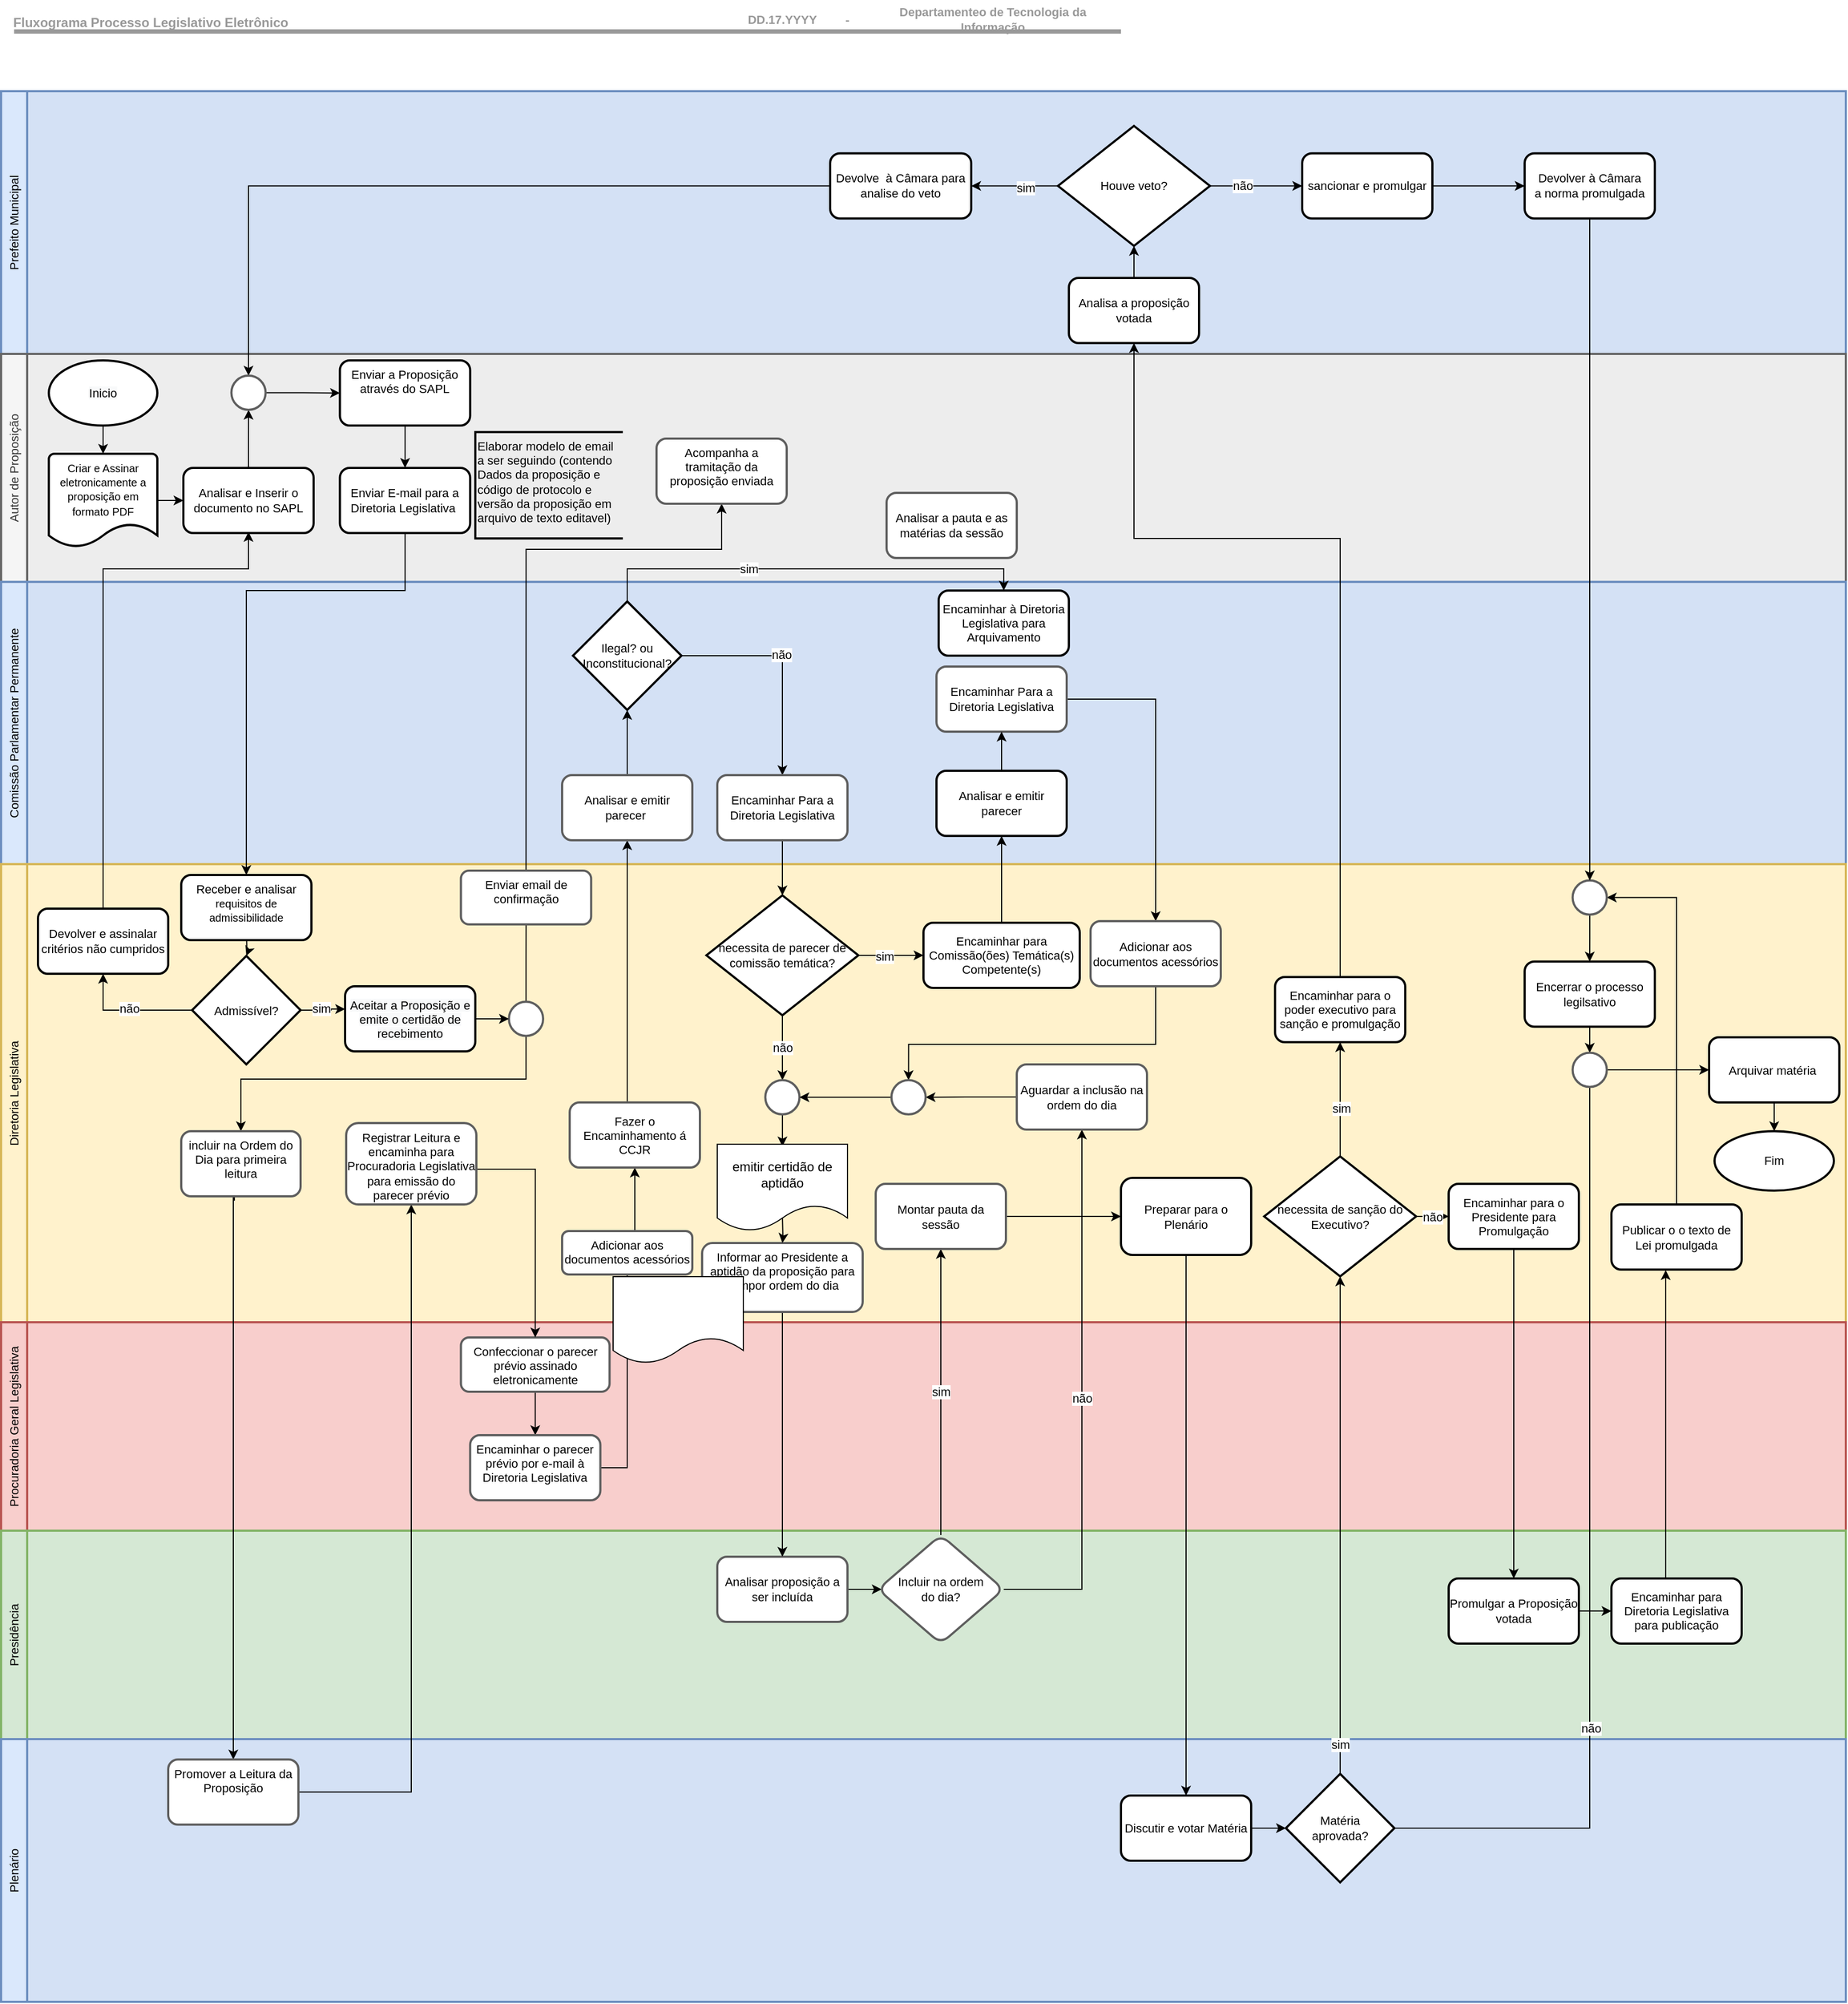 <mxfile version="14.2.9" type="github">
  <diagram id="OBJG1eIt0na-M_Iumhf0" name="Page-1">
    <mxGraphModel dx="1130" dy="645" grid="1" gridSize="10" guides="1" tooltips="1" connect="1" arrows="1" fold="1" page="1" pageScale="1" pageWidth="827" pageHeight="1169" math="0" shadow="0">
      <root>
        <mxCell id="0" />
        <mxCell id="1" parent="0" />
        <UserObject label="Fluxograma Processo Legislativo Eletrônico" lucidchartObjectId="fB86fQmWT2FW" id="kLoiwdzfELyBHfb5iOQ--1">
          <mxCell style="html=1;overflow=block;blockSpacing=1;whiteSpace=wrap;strokeColor=none;fillColor=none;whiteSpace=wrap;fontSize=12;fontColor=#999999;fontStyle=1;align=center;spacing=7;strokeOpacity=100;fillOpacity=100;" parent="1" vertex="1">
            <mxGeometry x="36" y="24" width="276" height="41" as="geometry" />
          </mxCell>
        </UserObject>
        <UserObject label="Departamenteo de Tecnologia da Informação" lucidchartObjectId="xD86raEp4uvp" id="kLoiwdzfELyBHfb5iOQ--2">
          <mxCell style="html=1;overflow=block;blockSpacing=1;whiteSpace=wrap;strokeColor=none;fillColor=none;whiteSpace=wrap;fontSize=11;fontColor=#999999;fontStyle=1;spacing=3;strokeOpacity=100;fillOpacity=100;" parent="1" vertex="1">
            <mxGeometry x="832" y="24" width="236" height="36" as="geometry" />
          </mxCell>
        </UserObject>
        <UserObject label="" lucidchartObjectId="4E86ajJ.aiLK" id="kLoiwdzfELyBHfb5iOQ--3">
          <mxCell style="html=1;jettySize=18;whiteSpace=wrap;fontSize=11;strokeColor=#999999;strokeOpacity=100;strokeWidth=4;rounded=1;arcSize=12;edgeStyle=orthogonalEdgeStyle;startArrow=none;;endArrow=none;;" parent="1" edge="1">
            <mxGeometry width="100" height="100" relative="1" as="geometry">
              <Array as="points" />
              <mxPoint x="48" y="53" as="sourcePoint" />
              <mxPoint x="1068" y="53" as="targetPoint" />
            </mxGeometry>
          </mxCell>
        </UserObject>
        <UserObject label="%date{DD.MM.YYYY}%" placeholders="1" lucidchartObjectId="BH86H26-wex_" id="kLoiwdzfELyBHfb5iOQ--4">
          <mxCell style="html=1;overflow=block;blockSpacing=1;whiteSpace=wrap;strokeColor=none;fillColor=none;whiteSpace=wrap;fontSize=11;fontColor=#999999;fontStyle=1;spacing=3;strokeOpacity=100;fillOpacity=100;" parent="1" vertex="1">
            <mxGeometry x="684" y="24" width="144" height="36" as="geometry" />
          </mxCell>
        </UserObject>
        <UserObject label="-" lucidchartObjectId="2H868Ppqg2rx" id="kLoiwdzfELyBHfb5iOQ--5">
          <mxCell style="html=1;overflow=block;blockSpacing=1;whiteSpace=wrap;strokeColor=none;fillColor=none;whiteSpace=wrap;fontSize=11;fontColor=#999999;fontStyle=1;spacing=3;strokeOpacity=100;fillOpacity=100;" parent="1" vertex="1">
            <mxGeometry x="744" y="24" width="144" height="36" as="geometry" />
          </mxCell>
        </UserObject>
        <mxCell id="kLoiwdzfELyBHfb5iOQ--6" value="" style="fillColor=none;strokeColor=none;pointerEvents=0;fontStyle=0;html=1;whiteSpace=wrap;container=1;collapsible=0;childLayout=stackLayout;resizeParent=1;dropTarget=0;horizontalStack=0;whiteSpace=wrap;fontSize=11;spacing=0;strokeOpacity=100;rounded=1;absoluteArcSize=1;arcSize=7;horizontal=0;strokeWidth=2;" parent="1" vertex="1">
          <mxGeometry x="36" y="108" width="1700" height="1760" isRotated="1" as="geometry" />
        </mxCell>
        <mxCell id="Xj-LbmM8ou3I9_Vumz4o-58" value="Prefeito Municipal" style="swimlane;html=1;whiteSpace=wrap;container=1;connectable=0;collapsible=0;fontStyle=0;startSize=24;dropTarget=0;rounded=0;horizontal=0;whiteSpace=wrap;fontSize=11;spacing=0;strokeColor=#6c8ebf;strokeOpacity=100;strokeWidth=2;fontSize=11;align=center;fillColor=#dae8fc;swimlaneFillColor=#D4E1F5;" parent="kLoiwdzfELyBHfb5iOQ--6" vertex="1">
          <mxGeometry width="1700" height="242" as="geometry" />
        </mxCell>
        <mxCell id="kLoiwdzfELyBHfb5iOQ--7" value="Autor de Proposição" style="swimlane;html=1;whiteSpace=wrap;container=1;connectable=0;collapsible=0;fontStyle=0;startSize=24;dropTarget=0;rounded=0;horizontal=0;whiteSpace=wrap;fontSize=11;spacing=0;strokeColor=#666666;strokeOpacity=100;strokeWidth=2;fontSize=11;fontColor=#333333;align=center;fillColor=#f5f5f5;swimlaneFillColor=#EDEDED;" parent="kLoiwdzfELyBHfb5iOQ--6" vertex="1">
          <mxGeometry y="242" width="1700" height="210" as="geometry" />
        </mxCell>
        <mxCell id="dpODGWyExeZbGpC8FYgF-104" value="&lt;div&gt;Comissão Parlamentar Permanente&lt;/div&gt;" style="swimlane;html=1;whiteSpace=wrap;container=1;connectable=0;collapsible=0;fontStyle=0;startSize=24;dropTarget=0;rounded=0;horizontal=0;whiteSpace=wrap;fontSize=11;spacing=0;strokeColor=#6c8ebf;strokeOpacity=100;strokeWidth=2;fontSize=11;align=center;swimlaneFillColor=#D4E1F5;fillColor=#dae8fc;" parent="kLoiwdzfELyBHfb5iOQ--6" vertex="1">
          <mxGeometry y="452" width="1700" height="260" as="geometry" />
        </mxCell>
        <mxCell id="kLoiwdzfELyBHfb5iOQ--8" value="Diretoria Legislativa" style="swimlane;html=1;whiteSpace=wrap;container=1;connectable=0;collapsible=0;fontStyle=0;startSize=24;dropTarget=0;rounded=0;horizontal=0;whiteSpace=wrap;fontSize=11;spacing=0;strokeColor=#d6b656;strokeOpacity=100;strokeWidth=2;fontSize=11;align=center;fillColor=#fff2cc;swimlaneFillColor=#FFF2CC;" parent="kLoiwdzfELyBHfb5iOQ--6" vertex="1">
          <mxGeometry y="712" width="1700" height="422" as="geometry" />
        </mxCell>
        <mxCell id="kLoiwdzfELyBHfb5iOQ--9" value="Procuradoria Geral Legislativa" style="swimlane;html=1;whiteSpace=wrap;container=1;connectable=0;collapsible=0;fontStyle=0;startSize=24;dropTarget=0;rounded=0;horizontal=0;whiteSpace=wrap;fontSize=11;spacing=0;strokeColor=#b85450;strokeOpacity=100;strokeWidth=2;fontSize=11;align=center;fillColor=#f8cecc;swimlaneFillColor=#F8CECC;" parent="kLoiwdzfELyBHfb5iOQ--6" vertex="1">
          <mxGeometry y="1134" width="1700" height="192" as="geometry" />
        </mxCell>
        <mxCell id="kLoiwdzfELyBHfb5iOQ--10" value="Presidência" style="swimlane;html=1;whiteSpace=wrap;container=1;connectable=0;collapsible=0;fontStyle=0;startSize=24;dropTarget=0;rounded=0;horizontal=0;whiteSpace=wrap;fontSize=11;spacing=0;strokeColor=#82b366;strokeOpacity=100;strokeWidth=2;fontSize=11;align=center;fillColor=#d5e8d4;swimlaneFillColor=#D5E8D4;" parent="kLoiwdzfELyBHfb5iOQ--6" vertex="1">
          <mxGeometry y="1326" width="1700" height="192" as="geometry" />
        </mxCell>
        <mxCell id="kLoiwdzfELyBHfb5iOQ--11" value="Plenário" style="swimlane;html=1;whiteSpace=wrap;container=1;connectable=0;collapsible=0;fontStyle=0;startSize=24;dropTarget=0;rounded=0;horizontal=0;whiteSpace=wrap;fontSize=11;spacing=0;strokeColor=#6c8ebf;strokeOpacity=100;strokeWidth=2;fontSize=11;align=center;fillColor=#dae8fc;swimlaneFillColor=#D4E1F5;" parent="kLoiwdzfELyBHfb5iOQ--6" vertex="1">
          <mxGeometry y="1518" width="1700" height="242" as="geometry" />
        </mxCell>
        <mxCell id="dpODGWyExeZbGpC8FYgF-24" style="edgeStyle=orthogonalEdgeStyle;rounded=0;orthogonalLoop=1;jettySize=auto;html=1;entryX=0.5;entryY=0;entryDx=0;entryDy=0;entryPerimeter=0;fontSize=11;" parent="1" source="dpODGWyExeZbGpC8FYgF-20" target="dpODGWyExeZbGpC8FYgF-23" edge="1">
          <mxGeometry relative="1" as="geometry" />
        </mxCell>
        <mxCell id="dpODGWyExeZbGpC8FYgF-20" value="&#xa;&#xa;&lt;span style=&quot;color: rgb(0, 0, 0); font-family: helvetica; font-size: 11px; font-style: normal; font-weight: 400; letter-spacing: normal; text-align: center; text-indent: 0px; text-transform: none; word-spacing: 0px; background-color: rgb(248, 249, 250); display: inline; float: none;&quot;&gt;Inicio&lt;/span&gt;&#xa;&#xa;" style="strokeWidth=2;html=1;shape=mxgraph.flowchart.start_1;whiteSpace=wrap;rounded=1;fontSize=11;" parent="1" vertex="1">
          <mxGeometry x="80" y="356" width="100" height="60" as="geometry" />
        </mxCell>
        <mxCell id="dpODGWyExeZbGpC8FYgF-29" value="" style="edgeStyle=orthogonalEdgeStyle;rounded=0;orthogonalLoop=1;jettySize=auto;html=1;fontSize=11;" parent="1" source="dpODGWyExeZbGpC8FYgF-23" target="dpODGWyExeZbGpC8FYgF-28" edge="1">
          <mxGeometry relative="1" as="geometry" />
        </mxCell>
        <mxCell id="dpODGWyExeZbGpC8FYgF-23" value="&lt;span style=&quot;font-size: 10px&quot;&gt;Criar e Assinar eletronicamente&amp;nbsp;a proposição em formato PDF&lt;/span&gt;" style="strokeWidth=2;html=1;shape=mxgraph.flowchart.document2;whiteSpace=wrap;size=0.25;rounded=1;fontSize=11;labelPosition=center;verticalLabelPosition=middle;align=center;verticalAlign=top;" parent="1" vertex="1">
          <mxGeometry x="80" y="442" width="100" height="86" as="geometry" />
        </mxCell>
        <mxCell id="Xj-LbmM8ou3I9_Vumz4o-93" value="" style="edgeStyle=orthogonalEdgeStyle;rounded=0;orthogonalLoop=1;jettySize=auto;html=1;" parent="1" source="dpODGWyExeZbGpC8FYgF-28" target="Xj-LbmM8ou3I9_Vumz4o-91" edge="1">
          <mxGeometry relative="1" as="geometry" />
        </mxCell>
        <mxCell id="dpODGWyExeZbGpC8FYgF-28" value="&lt;span&gt;Analisar e Inserir o documento no SAPL&lt;/span&gt;" style="whiteSpace=wrap;html=1;rounded=1;fontSize=11;verticalAlign=middle;strokeWidth=2;" parent="1" vertex="1">
          <mxGeometry x="204" y="455" width="120" height="60" as="geometry" />
        </mxCell>
        <mxCell id="Xj-LbmM8ou3I9_Vumz4o-95" value="" style="edgeStyle=orthogonalEdgeStyle;rounded=0;orthogonalLoop=1;jettySize=auto;html=1;" parent="1" source="dpODGWyExeZbGpC8FYgF-31" target="dpODGWyExeZbGpC8FYgF-33" edge="1">
          <mxGeometry relative="1" as="geometry" />
        </mxCell>
        <mxCell id="dpODGWyExeZbGpC8FYgF-31" value="&lt;span&gt;Enviar a Proposição através do SAPL&lt;/span&gt;" style="whiteSpace=wrap;html=1;rounded=1;fontSize=11;verticalAlign=top;strokeWidth=2;" parent="1" vertex="1">
          <mxGeometry x="348.25" y="356" width="120" height="60" as="geometry" />
        </mxCell>
        <mxCell id="dpODGWyExeZbGpC8FYgF-40" value="" style="edgeStyle=orthogonalEdgeStyle;rounded=0;orthogonalLoop=1;jettySize=auto;html=1;fontSize=11;entryX=0.5;entryY=0;entryDx=0;entryDy=0;" parent="1" source="dpODGWyExeZbGpC8FYgF-33" target="Xj-LbmM8ou3I9_Vumz4o-37" edge="1">
          <mxGeometry relative="1" as="geometry">
            <Array as="points">
              <mxPoint x="408" y="568" />
              <mxPoint x="262" y="568" />
            </Array>
            <mxPoint x="262" y="822" as="targetPoint" />
          </mxGeometry>
        </mxCell>
        <mxCell id="dpODGWyExeZbGpC8FYgF-33" value="&lt;span&gt;Enviar E-mail para a Diretoria Legislativa&amp;nbsp;&lt;/span&gt;" style="whiteSpace=wrap;html=1;rounded=1;fontSize=11;verticalAlign=middle;strokeWidth=2;" parent="1" vertex="1">
          <mxGeometry x="348.25" y="455" width="120" height="60" as="geometry" />
        </mxCell>
        <mxCell id="dpODGWyExeZbGpC8FYgF-38" value="&lt;span&gt;Elaborar modelo de email a ser&amp;nbsp;&lt;/span&gt;&lt;span&gt;seguindo&amp;nbsp;&lt;/span&gt;&lt;span&gt;(&lt;/span&gt;&lt;span&gt;contendo Dados da proposição e código de protocolo e versão da proposição em arquivo de texto editavel)&lt;/span&gt;" style="strokeWidth=2;html=1;shape=mxgraph.flowchart.annotation_1;align=left;pointerEvents=1;rounded=1;fontSize=11;labelPosition=center;verticalLabelPosition=middle;verticalAlign=top;whiteSpace=wrap;" parent="1" vertex="1">
          <mxGeometry x="473" y="422" width="136" height="98" as="geometry" />
        </mxCell>
        <mxCell id="dpODGWyExeZbGpC8FYgF-45" value="" style="edgeStyle=orthogonalEdgeStyle;rounded=0;orthogonalLoop=1;jettySize=auto;html=1;fontSize=11;" parent="1" target="dpODGWyExeZbGpC8FYgF-44" edge="1">
          <mxGeometry relative="1" as="geometry">
            <mxPoint x="262.059" y="882" as="sourcePoint" />
          </mxGeometry>
        </mxCell>
        <mxCell id="dpODGWyExeZbGpC8FYgF-47" value="não" style="edgeStyle=orthogonalEdgeStyle;rounded=0;orthogonalLoop=1;jettySize=auto;html=1;fontSize=11;entryX=0.5;entryY=1;entryDx=0;entryDy=0;" parent="1" source="dpODGWyExeZbGpC8FYgF-44" target="dpODGWyExeZbGpC8FYgF-46" edge="1">
          <mxGeometry x="0.004" y="-2" relative="1" as="geometry">
            <mxPoint x="130" y="678" as="targetPoint" />
            <Array as="points">
              <mxPoint x="130" y="955" />
            </Array>
            <mxPoint as="offset" />
          </mxGeometry>
        </mxCell>
        <mxCell id="dpODGWyExeZbGpC8FYgF-51" value="sim" style="edgeStyle=orthogonalEdgeStyle;rounded=0;orthogonalLoop=1;jettySize=auto;html=1;fontSize=11;entryX=0;entryY=0.5;entryDx=0;entryDy=0;exitX=1;exitY=0.5;exitDx=0;exitDy=0;exitPerimeter=0;" parent="1" source="dpODGWyExeZbGpC8FYgF-44" edge="1">
          <mxGeometry x="-0.122" y="2" relative="1" as="geometry">
            <Array as="points">
              <mxPoint x="340" y="955" />
              <mxPoint x="340" y="954" />
            </Array>
            <mxPoint as="offset" />
            <mxPoint x="353.0" y="953.5" as="targetPoint" />
          </mxGeometry>
        </mxCell>
        <mxCell id="dpODGWyExeZbGpC8FYgF-44" value="Admissível?" style="strokeWidth=2;html=1;shape=mxgraph.flowchart.decision;whiteSpace=wrap;rounded=1;fontSize=11;align=center;" parent="1" vertex="1">
          <mxGeometry x="212" y="904.5" width="100" height="100" as="geometry" />
        </mxCell>
        <mxCell id="dpODGWyExeZbGpC8FYgF-49" style="edgeStyle=orthogonalEdgeStyle;rounded=0;orthogonalLoop=1;jettySize=auto;html=1;fontSize=11;" parent="1" source="dpODGWyExeZbGpC8FYgF-46" edge="1">
          <mxGeometry relative="1" as="geometry">
            <mxPoint x="264" y="514" as="targetPoint" />
            <Array as="points">
              <mxPoint x="130" y="548" />
              <mxPoint x="264" y="548" />
              <mxPoint x="264" y="514" />
            </Array>
          </mxGeometry>
        </mxCell>
        <mxCell id="dpODGWyExeZbGpC8FYgF-46" value="&lt;span&gt;Devolver e assinalar critérios não cumpridos&lt;/span&gt;" style="whiteSpace=wrap;html=1;rounded=1;fontSize=11;strokeWidth=2;" parent="1" vertex="1">
          <mxGeometry x="70" y="861" width="120" height="60" as="geometry" />
        </mxCell>
        <mxCell id="dpODGWyExeZbGpC8FYgF-57" value="" style="edgeStyle=orthogonalEdgeStyle;rounded=0;orthogonalLoop=1;jettySize=auto;html=1;fontSize=11;" parent="1" source="dpODGWyExeZbGpC8FYgF-53" edge="1">
          <mxGeometry relative="1" as="geometry">
            <mxPoint x="519.824" y="866.5" as="targetPoint" />
          </mxGeometry>
        </mxCell>
        <mxCell id="Xj-LbmM8ou3I9_Vumz4o-1" value="" style="edgeStyle=orthogonalEdgeStyle;rounded=0;orthogonalLoop=1;jettySize=auto;html=1;" parent="1" source="dpODGWyExeZbGpC8FYgF-53" target="dpODGWyExeZbGpC8FYgF-76" edge="1">
          <mxGeometry relative="1" as="geometry">
            <Array as="points">
              <mxPoint x="520" y="1018" />
              <mxPoint x="257" y="1018" />
            </Array>
          </mxGeometry>
        </mxCell>
        <mxCell id="dpODGWyExeZbGpC8FYgF-53" value="" style="verticalLabelPosition=bottom;verticalAlign=top;html=1;shape=mxgraph.flowchart.on-page_reference;rounded=1;strokeColor=#5E5E5E;strokeWidth=2;fontSize=11;align=left;" parent="1" vertex="1">
          <mxGeometry x="504" y="946.75" width="31.5" height="31.5" as="geometry" />
        </mxCell>
        <mxCell id="dpODGWyExeZbGpC8FYgF-61" value="" style="edgeStyle=orthogonalEdgeStyle;rounded=0;orthogonalLoop=1;jettySize=auto;html=1;fontSize=11;exitX=0.5;exitY=0;exitDx=0;exitDy=0;entryX=0.5;entryY=1;entryDx=0;entryDy=0;" parent="1" source="Xj-LbmM8ou3I9_Vumz4o-38" target="dpODGWyExeZbGpC8FYgF-60" edge="1">
          <mxGeometry relative="1" as="geometry">
            <mxPoint x="519.75" y="817" as="sourcePoint" />
            <Array as="points">
              <mxPoint x="520" y="530" />
              <mxPoint x="700" y="530" />
            </Array>
          </mxGeometry>
        </mxCell>
        <mxCell id="dpODGWyExeZbGpC8FYgF-60" value="&lt;span&gt;Acompanha a tramitação da proposição enviada&lt;/span&gt;" style="whiteSpace=wrap;html=1;rounded=1;fontSize=11;verticalAlign=top;strokeColor=#5E5E5E;strokeWidth=2;" parent="1" vertex="1">
          <mxGeometry x="640" y="428" width="120" height="60" as="geometry" />
        </mxCell>
        <mxCell id="Xj-LbmM8ou3I9_Vumz4o-10" value="" style="edgeStyle=orthogonalEdgeStyle;rounded=0;orthogonalLoop=1;jettySize=auto;html=1;" parent="1" source="dpODGWyExeZbGpC8FYgF-68" target="dpODGWyExeZbGpC8FYgF-70" edge="1">
          <mxGeometry relative="1" as="geometry" />
        </mxCell>
        <mxCell id="dpODGWyExeZbGpC8FYgF-68" value="&lt;span&gt;Confeccionar o parecer prévio assinado eletronicamente&lt;/span&gt;" style="whiteSpace=wrap;html=1;rounded=1;fontSize=11;verticalAlign=top;strokeColor=#5E5E5E;strokeWidth=2;" parent="1" vertex="1">
          <mxGeometry x="459.75" y="1256" width="137" height="50" as="geometry" />
        </mxCell>
        <mxCell id="dpODGWyExeZbGpC8FYgF-121" style="edgeStyle=orthogonalEdgeStyle;rounded=0;orthogonalLoop=1;jettySize=auto;html=1;fontSize=11;exitX=1;exitY=0.5;exitDx=0;exitDy=0;" parent="1" source="dpODGWyExeZbGpC8FYgF-70" target="dpODGWyExeZbGpC8FYgF-72" edge="1">
          <mxGeometry relative="1" as="geometry" />
        </mxCell>
        <mxCell id="dpODGWyExeZbGpC8FYgF-70" value="&lt;span&gt;Encaminhar o parecer prévio por e-mail à Diretoria Legislativa&lt;/span&gt;" style="whiteSpace=wrap;html=1;rounded=1;fontSize=11;verticalAlign=top;strokeColor=#5E5E5E;strokeWidth=2;" parent="1" vertex="1">
          <mxGeometry x="468.25" y="1346" width="120" height="60" as="geometry" />
        </mxCell>
        <mxCell id="Xj-LbmM8ou3I9_Vumz4o-11" value="" style="edgeStyle=orthogonalEdgeStyle;rounded=0;orthogonalLoop=1;jettySize=auto;html=1;" parent="1" source="dpODGWyExeZbGpC8FYgF-72" target="dpODGWyExeZbGpC8FYgF-102" edge="1">
          <mxGeometry relative="1" as="geometry">
            <Array as="points">
              <mxPoint x="620" y="1148" />
              <mxPoint x="620" y="1148" />
            </Array>
          </mxGeometry>
        </mxCell>
        <mxCell id="dpODGWyExeZbGpC8FYgF-72" value="&lt;span&gt;Adicionar aos documentos acessórios&lt;/span&gt;" style="whiteSpace=wrap;html=1;rounded=1;fontSize=11;verticalAlign=top;strokeColor=#5E5E5E;strokeWidth=2;" parent="1" vertex="1">
          <mxGeometry x="553" y="1158" width="120" height="40" as="geometry" />
        </mxCell>
        <mxCell id="Xj-LbmM8ou3I9_Vumz4o-4" value="" style="edgeStyle=orthogonalEdgeStyle;rounded=0;orthogonalLoop=1;jettySize=auto;html=1;exitX=0.445;exitY=1.067;exitDx=0;exitDy=0;exitPerimeter=0;" parent="1" source="dpODGWyExeZbGpC8FYgF-76" target="Xj-LbmM8ou3I9_Vumz4o-3" edge="1">
          <mxGeometry relative="1" as="geometry">
            <Array as="points">
              <mxPoint x="251" y="1088" />
              <mxPoint x="250" y="1088" />
            </Array>
          </mxGeometry>
        </mxCell>
        <mxCell id="dpODGWyExeZbGpC8FYgF-76" value="&lt;span&gt;incluir na Ordem do Dia para primeira leitura&lt;/span&gt;" style="whiteSpace=wrap;html=1;rounded=1;fontSize=11;verticalAlign=top;strokeColor=#5E5E5E;strokeWidth=2;" parent="1" vertex="1">
          <mxGeometry x="202" y="1066" width="110" height="60" as="geometry" />
        </mxCell>
        <mxCell id="dpODGWyExeZbGpC8FYgF-86" value="" style="edgeStyle=orthogonalEdgeStyle;rounded=0;orthogonalLoop=1;jettySize=auto;html=1;fontSize=11;entryX=0.03;entryY=0.5;entryDx=0;entryDy=0;entryPerimeter=0;" parent="1" source="dpODGWyExeZbGpC8FYgF-83" target="dpODGWyExeZbGpC8FYgF-85" edge="1">
          <mxGeometry relative="1" as="geometry" />
        </mxCell>
        <mxCell id="dpODGWyExeZbGpC8FYgF-83" value="Analisar proposição a ser incluída " style="whiteSpace=wrap;html=1;rounded=1;fontSize=11;verticalAlign=middle;strokeColor=#5E5E5E;strokeWidth=2;" parent="1" vertex="1">
          <mxGeometry x="696" y="1458" width="120" height="60" as="geometry" />
        </mxCell>
        <mxCell id="dpODGWyExeZbGpC8FYgF-89" value="sim" style="edgeStyle=orthogonalEdgeStyle;rounded=0;orthogonalLoop=1;jettySize=auto;html=1;fontSize=11;" parent="1" source="dpODGWyExeZbGpC8FYgF-85" target="dpODGWyExeZbGpC8FYgF-88" edge="1">
          <mxGeometry relative="1" as="geometry" />
        </mxCell>
        <mxCell id="Xj-LbmM8ou3I9_Vumz4o-49" value="não" style="edgeStyle=orthogonalEdgeStyle;rounded=0;orthogonalLoop=1;jettySize=auto;html=1;entryX=0.5;entryY=1;entryDx=0;entryDy=0;" parent="1" source="dpODGWyExeZbGpC8FYgF-85" target="Xj-LbmM8ou3I9_Vumz4o-48" edge="1">
          <mxGeometry relative="1" as="geometry" />
        </mxCell>
        <mxCell id="dpODGWyExeZbGpC8FYgF-85" value="&lt;div&gt;Incluir na ordem&lt;/div&gt;&lt;div&gt;do dia?&lt;/div&gt;" style="rhombus;whiteSpace=wrap;html=1;rounded=1;fontSize=11;strokeColor=#5E5E5E;strokeWidth=2;" parent="1" vertex="1">
          <mxGeometry x="844" y="1438" width="116" height="100" as="geometry" />
        </mxCell>
        <mxCell id="Xj-LbmM8ou3I9_Vumz4o-50" style="edgeStyle=orthogonalEdgeStyle;rounded=0;orthogonalLoop=1;jettySize=auto;html=1;" parent="1" source="dpODGWyExeZbGpC8FYgF-88" target="dpODGWyExeZbGpC8FYgF-116" edge="1">
          <mxGeometry relative="1" as="geometry" />
        </mxCell>
        <mxCell id="dpODGWyExeZbGpC8FYgF-88" value="&lt;span&gt;Montar pauta da sessão&lt;/span&gt;" style="whiteSpace=wrap;html=1;rounded=1;fontSize=11;strokeColor=#5E5E5E;strokeWidth=2;" parent="1" vertex="1">
          <mxGeometry x="842" y="1114.5" width="120" height="60" as="geometry" />
        </mxCell>
        <mxCell id="dpODGWyExeZbGpC8FYgF-94" value="&lt;span&gt;Analisar a pauta e as matérias da sessão&lt;/span&gt;" style="whiteSpace=wrap;html=1;rounded=1;fontSize=11;strokeColor=#5E5E5E;strokeWidth=2;" parent="1" vertex="1">
          <mxGeometry x="852" y="478" width="120" height="60" as="geometry" />
        </mxCell>
        <mxCell id="Xj-LbmM8ou3I9_Vumz4o-12" style="edgeStyle=orthogonalEdgeStyle;rounded=0;orthogonalLoop=1;jettySize=auto;html=1;entryX=0.5;entryY=1;entryDx=0;entryDy=0;" parent="1" source="dpODGWyExeZbGpC8FYgF-102" target="dpODGWyExeZbGpC8FYgF-107" edge="1">
          <mxGeometry relative="1" as="geometry">
            <Array as="points">
              <mxPoint x="613" y="938" />
              <mxPoint x="613" y="938" />
            </Array>
          </mxGeometry>
        </mxCell>
        <mxCell id="dpODGWyExeZbGpC8FYgF-102" value="Fazer o Encaminhamento á CCJR" style="whiteSpace=wrap;html=1;rounded=1;fontSize=11;strokeColor=#5E5E5E;strokeWidth=2;" parent="1" vertex="1">
          <mxGeometry x="560" y="1039.5" width="120" height="60" as="geometry" />
        </mxCell>
        <mxCell id="Xj-LbmM8ou3I9_Vumz4o-16" value="" style="edgeStyle=orthogonalEdgeStyle;rounded=0;orthogonalLoop=1;jettySize=auto;html=1;" parent="1" source="dpODGWyExeZbGpC8FYgF-107" target="Xj-LbmM8ou3I9_Vumz4o-15" edge="1">
          <mxGeometry relative="1" as="geometry" />
        </mxCell>
        <mxCell id="dpODGWyExeZbGpC8FYgF-107" value="Analisar e emitir parecer&amp;nbsp;" style="whiteSpace=wrap;html=1;rounded=1;fontSize=11;strokeColor=#5E5E5E;strokeWidth=2;" parent="1" vertex="1">
          <mxGeometry x="553" y="738" width="120" height="60" as="geometry" />
        </mxCell>
        <mxCell id="Xj-LbmM8ou3I9_Vumz4o-53" style="edgeStyle=orthogonalEdgeStyle;rounded=0;orthogonalLoop=1;jettySize=auto;html=1;" parent="1" source="dpODGWyExeZbGpC8FYgF-116" target="dpODGWyExeZbGpC8FYgF-126" edge="1">
          <mxGeometry relative="1" as="geometry" />
        </mxCell>
        <mxCell id="dpODGWyExeZbGpC8FYgF-116" value="Preparar para o Plenário" style="whiteSpace=wrap;html=1;rounded=1;fontSize=11;strokeWidth=2;" parent="1" vertex="1">
          <mxGeometry x="1068" y="1109" width="120" height="71" as="geometry" />
        </mxCell>
        <mxCell id="Xj-LbmM8ou3I9_Vumz4o-43" value="" style="edgeStyle=orthogonalEdgeStyle;rounded=0;orthogonalLoop=1;jettySize=auto;html=1;" parent="1" source="dpODGWyExeZbGpC8FYgF-119" target="Xj-LbmM8ou3I9_Vumz4o-42" edge="1">
          <mxGeometry relative="1" as="geometry" />
        </mxCell>
        <mxCell id="dpODGWyExeZbGpC8FYgF-119" value="Encaminhar Para a Diretoria Legislativa" style="whiteSpace=wrap;html=1;rounded=1;fontSize=11;strokeColor=#5E5E5E;strokeWidth=2;" parent="1" vertex="1">
          <mxGeometry x="898" y="638" width="120" height="60" as="geometry" />
        </mxCell>
        <mxCell id="dpODGWyExeZbGpC8FYgF-139" value="" style="edgeStyle=orthogonalEdgeStyle;rounded=0;orthogonalLoop=1;jettySize=auto;html=1;fontSize=11;" parent="1" source="dpODGWyExeZbGpC8FYgF-126" target="dpODGWyExeZbGpC8FYgF-130" edge="1">
          <mxGeometry relative="1" as="geometry" />
        </mxCell>
        <mxCell id="dpODGWyExeZbGpC8FYgF-126" value="Discutir e votar Matéria" style="whiteSpace=wrap;html=1;rounded=1;fontSize=11;strokeWidth=2;" parent="1" vertex="1">
          <mxGeometry x="1068" y="1678" width="120" height="60" as="geometry" />
        </mxCell>
        <mxCell id="dpODGWyExeZbGpC8FYgF-141" value="" style="edgeStyle=orthogonalEdgeStyle;rounded=0;orthogonalLoop=1;jettySize=auto;html=1;fontSize=11;exitX=0.5;exitY=0;exitDx=0;exitDy=0;exitPerimeter=0;entryX=0.5;entryY=1;entryDx=0;entryDy=0;entryPerimeter=0;" parent="1" source="dpODGWyExeZbGpC8FYgF-130" target="Xj-LbmM8ou3I9_Vumz4o-54" edge="1">
          <mxGeometry relative="1" as="geometry">
            <Array as="points">
              <mxPoint x="1270" y="1268" />
              <mxPoint x="1270" y="1268" />
            </Array>
          </mxGeometry>
        </mxCell>
        <mxCell id="dpODGWyExeZbGpC8FYgF-158" value="sim" style="edgeLabel;html=1;align=center;verticalAlign=middle;resizable=0;points=[];fontSize=11;" parent="dpODGWyExeZbGpC8FYgF-141" vertex="1" connectable="0">
          <mxGeometry x="-0.882" relative="1" as="geometry">
            <mxPoint as="offset" />
          </mxGeometry>
        </mxCell>
        <mxCell id="dpODGWyExeZbGpC8FYgF-143" value="" style="edgeStyle=orthogonalEdgeStyle;rounded=0;orthogonalLoop=1;jettySize=auto;html=1;fontSize=11;exitX=1;exitY=0.5;exitDx=0;exitDy=0;exitPerimeter=0;entryX=0.5;entryY=1;entryDx=0;entryDy=0;entryPerimeter=0;" parent="1" source="dpODGWyExeZbGpC8FYgF-130" target="Xj-LbmM8ou3I9_Vumz4o-85" edge="1">
          <mxGeometry relative="1" as="geometry">
            <Array as="points">
              <mxPoint x="1500" y="1708" />
              <mxPoint x="1500" y="1019" />
            </Array>
          </mxGeometry>
        </mxCell>
        <mxCell id="dpODGWyExeZbGpC8FYgF-159" value="não" style="edgeLabel;html=1;align=center;verticalAlign=middle;resizable=0;points=[];fontSize=11;" parent="dpODGWyExeZbGpC8FYgF-143" vertex="1" connectable="0">
          <mxGeometry x="-0.379" y="-1" relative="1" as="geometry">
            <mxPoint as="offset" />
          </mxGeometry>
        </mxCell>
        <mxCell id="dpODGWyExeZbGpC8FYgF-130" value="Matéria&lt;br&gt;aprovada?" style="strokeWidth=2;html=1;shape=mxgraph.flowchart.decision;whiteSpace=wrap;rounded=1;fontSize=11;align=center;" parent="1" vertex="1">
          <mxGeometry x="1220" y="1658" width="100" height="100" as="geometry" />
        </mxCell>
        <mxCell id="Xj-LbmM8ou3I9_Vumz4o-77" value="" style="edgeStyle=orthogonalEdgeStyle;rounded=0;orthogonalLoop=1;jettySize=auto;html=1;" parent="1" source="dpODGWyExeZbGpC8FYgF-142" target="Xj-LbmM8ou3I9_Vumz4o-76" edge="1">
          <mxGeometry relative="1" as="geometry" />
        </mxCell>
        <mxCell id="dpODGWyExeZbGpC8FYgF-142" value="Arquivar matéria&amp;nbsp;" style="whiteSpace=wrap;html=1;rounded=1;fontSize=11;strokeWidth=2;" parent="1" vertex="1">
          <mxGeometry x="1610" y="979.5" width="120" height="60" as="geometry" />
        </mxCell>
        <mxCell id="Xj-LbmM8ou3I9_Vumz4o-7" value="" style="edgeStyle=orthogonalEdgeStyle;rounded=0;orthogonalLoop=1;jettySize=auto;html=1;exitX=1;exitY=0.5;exitDx=0;exitDy=0;" parent="1" source="Xj-LbmM8ou3I9_Vumz4o-3" target="Xj-LbmM8ou3I9_Vumz4o-6" edge="1">
          <mxGeometry relative="1" as="geometry" />
        </mxCell>
        <mxCell id="Xj-LbmM8ou3I9_Vumz4o-3" value="Promover a Leitura da Proposição" style="whiteSpace=wrap;html=1;rounded=1;fontSize=11;verticalAlign=top;strokeColor=#5E5E5E;strokeWidth=2;" parent="1" vertex="1">
          <mxGeometry x="190" y="1644.75" width="120" height="60" as="geometry" />
        </mxCell>
        <mxCell id="Xj-LbmM8ou3I9_Vumz4o-9" value="" style="edgeStyle=orthogonalEdgeStyle;rounded=0;orthogonalLoop=1;jettySize=auto;html=1;entryX=0.5;entryY=0;entryDx=0;entryDy=0;" parent="1" source="Xj-LbmM8ou3I9_Vumz4o-6" target="dpODGWyExeZbGpC8FYgF-68" edge="1">
          <mxGeometry relative="1" as="geometry">
            <Array as="points">
              <mxPoint x="528" y="1101" />
            </Array>
          </mxGeometry>
        </mxCell>
        <mxCell id="Xj-LbmM8ou3I9_Vumz4o-6" value="Registrar Leitura e encaminha para Procuradoria Legislativa &lt;span&gt;para emissão do parecer prévio&lt;/span&gt;" style="whiteSpace=wrap;html=1;rounded=1;fontSize=11;verticalAlign=top;strokeColor=#5E5E5E;strokeWidth=2;" parent="1" vertex="1">
          <mxGeometry x="354" y="1058.5" width="120" height="75" as="geometry" />
        </mxCell>
        <mxCell id="Xj-LbmM8ou3I9_Vumz4o-18" value="" style="edgeStyle=orthogonalEdgeStyle;rounded=0;orthogonalLoop=1;jettySize=auto;html=1;exitX=0.5;exitY=0;exitDx=0;exitDy=0;exitPerimeter=0;entryX=0.5;entryY=0;entryDx=0;entryDy=0;" parent="1" source="Xj-LbmM8ou3I9_Vumz4o-15" target="Xj-LbmM8ou3I9_Vumz4o-17" edge="1">
          <mxGeometry relative="1" as="geometry" />
        </mxCell>
        <mxCell id="Xj-LbmM8ou3I9_Vumz4o-23" value="sim" style="edgeLabel;html=1;align=center;verticalAlign=middle;resizable=0;points=[];" parent="Xj-LbmM8ou3I9_Vumz4o-18" vertex="1" connectable="0">
          <mxGeometry x="-0.285" relative="1" as="geometry">
            <mxPoint as="offset" />
          </mxGeometry>
        </mxCell>
        <mxCell id="Xj-LbmM8ou3I9_Vumz4o-22" style="edgeStyle=orthogonalEdgeStyle;rounded=0;orthogonalLoop=1;jettySize=auto;html=1;entryX=0.5;entryY=0;entryDx=0;entryDy=0;exitX=1;exitY=0.5;exitDx=0;exitDy=0;exitPerimeter=0;" parent="1" source="Xj-LbmM8ou3I9_Vumz4o-15" target="Xj-LbmM8ou3I9_Vumz4o-21" edge="1">
          <mxGeometry relative="1" as="geometry" />
        </mxCell>
        <mxCell id="Xj-LbmM8ou3I9_Vumz4o-24" value="não" style="edgeLabel;html=1;align=center;verticalAlign=middle;resizable=0;points=[];" parent="Xj-LbmM8ou3I9_Vumz4o-22" vertex="1" connectable="0">
          <mxGeometry x="-0.099" y="1" relative="1" as="geometry">
            <mxPoint as="offset" />
          </mxGeometry>
        </mxCell>
        <mxCell id="Xj-LbmM8ou3I9_Vumz4o-15" value="&lt;div&gt;Ilegal? ou&lt;br&gt;&lt;/div&gt;&lt;div&gt;Inconstitucional?&lt;br&gt;&lt;/div&gt;" style="strokeWidth=2;html=1;shape=mxgraph.flowchart.decision;whiteSpace=wrap;rounded=1;fontSize=11;align=center;" parent="1" vertex="1">
          <mxGeometry x="563" y="578" width="100" height="100" as="geometry" />
        </mxCell>
        <mxCell id="Xj-LbmM8ou3I9_Vumz4o-17" value="Encaminhar à Diretoria Legislativa para Arquivamento" style="whiteSpace=wrap;html=1;rounded=1;fontSize=11;strokeWidth=2;" parent="1" vertex="1">
          <mxGeometry x="900" y="568" width="120" height="60" as="geometry" />
        </mxCell>
        <mxCell id="Xj-LbmM8ou3I9_Vumz4o-27" value="" style="edgeStyle=orthogonalEdgeStyle;rounded=0;orthogonalLoop=1;jettySize=auto;html=1;" parent="1" source="Xj-LbmM8ou3I9_Vumz4o-21" target="Xj-LbmM8ou3I9_Vumz4o-26" edge="1">
          <mxGeometry relative="1" as="geometry" />
        </mxCell>
        <mxCell id="Xj-LbmM8ou3I9_Vumz4o-21" value="Encaminhar Para a Diretoria Legislativa" style="whiteSpace=wrap;html=1;rounded=1;fontSize=11;strokeColor=#5E5E5E;strokeWidth=2;" parent="1" vertex="1">
          <mxGeometry x="696" y="738" width="120" height="60" as="geometry" />
        </mxCell>
        <mxCell id="Xj-LbmM8ou3I9_Vumz4o-30" value="não" style="edgeStyle=orthogonalEdgeStyle;rounded=0;orthogonalLoop=1;jettySize=auto;html=1;" parent="1" source="Xj-LbmM8ou3I9_Vumz4o-26" target="Xj-LbmM8ou3I9_Vumz4o-29" edge="1">
          <mxGeometry relative="1" as="geometry" />
        </mxCell>
        <mxCell id="Xj-LbmM8ou3I9_Vumz4o-32" value="" style="edgeStyle=orthogonalEdgeStyle;rounded=0;orthogonalLoop=1;jettySize=auto;html=1;" parent="1" source="Xj-LbmM8ou3I9_Vumz4o-26" target="Xj-LbmM8ou3I9_Vumz4o-31" edge="1">
          <mxGeometry relative="1" as="geometry" />
        </mxCell>
        <mxCell id="Xj-LbmM8ou3I9_Vumz4o-33" value="sim" style="edgeLabel;html=1;align=center;verticalAlign=middle;resizable=0;points=[];" parent="Xj-LbmM8ou3I9_Vumz4o-32" vertex="1" connectable="0">
          <mxGeometry x="-0.223" y="-1" relative="1" as="geometry">
            <mxPoint as="offset" />
          </mxGeometry>
        </mxCell>
        <mxCell id="Xj-LbmM8ou3I9_Vumz4o-26" value="necessita de parecer de comissão temática?" style="strokeWidth=2;html=1;shape=mxgraph.flowchart.decision;whiteSpace=wrap;rounded=1;fontSize=11;align=center;" parent="1" vertex="1">
          <mxGeometry x="686" y="848.75" width="140" height="110.5" as="geometry" />
        </mxCell>
        <mxCell id="Xj-LbmM8ou3I9_Vumz4o-46" value="" style="edgeStyle=orthogonalEdgeStyle;rounded=0;orthogonalLoop=1;jettySize=auto;html=1;" parent="1" source="Xj-LbmM8ou3I9_Vumz4o-29" edge="1">
          <mxGeometry relative="1" as="geometry">
            <mxPoint x="756" y="1080" as="targetPoint" />
          </mxGeometry>
        </mxCell>
        <mxCell id="Xj-LbmM8ou3I9_Vumz4o-29" value="" style="verticalLabelPosition=bottom;verticalAlign=top;html=1;shape=mxgraph.flowchart.on-page_reference;rounded=1;strokeColor=#5E5E5E;strokeWidth=2;fontSize=11;align=left;" parent="1" vertex="1">
          <mxGeometry x="740.25" y="1019" width="31.5" height="31.5" as="geometry" />
        </mxCell>
        <mxCell id="Xj-LbmM8ou3I9_Vumz4o-35" value="" style="edgeStyle=orthogonalEdgeStyle;rounded=0;orthogonalLoop=1;jettySize=auto;html=1;" parent="1" source="Xj-LbmM8ou3I9_Vumz4o-31" target="Xj-LbmM8ou3I9_Vumz4o-34" edge="1">
          <mxGeometry relative="1" as="geometry" />
        </mxCell>
        <mxCell id="Xj-LbmM8ou3I9_Vumz4o-31" value="Encaminhar para Comissão(ões) Temática(s) Competente(s)" style="whiteSpace=wrap;html=1;rounded=1;fontSize=11;strokeWidth=2;" parent="1" vertex="1">
          <mxGeometry x="886" y="874" width="144" height="60" as="geometry" />
        </mxCell>
        <mxCell id="Xj-LbmM8ou3I9_Vumz4o-36" value="" style="edgeStyle=orthogonalEdgeStyle;rounded=0;orthogonalLoop=1;jettySize=auto;html=1;" parent="1" source="Xj-LbmM8ou3I9_Vumz4o-34" target="dpODGWyExeZbGpC8FYgF-119" edge="1">
          <mxGeometry relative="1" as="geometry" />
        </mxCell>
        <mxCell id="Xj-LbmM8ou3I9_Vumz4o-34" value="Analisar e emitir parecer " style="whiteSpace=wrap;html=1;rounded=1;fontSize=11;strokeWidth=2;" parent="1" vertex="1">
          <mxGeometry x="898" y="734" width="120" height="60" as="geometry" />
        </mxCell>
        <mxCell id="Xj-LbmM8ou3I9_Vumz4o-37" value="&lt;span&gt;Receber e analisar&lt;br&gt;&lt;/span&gt;&lt;span style=&quot;font-size: 10px&quot;&gt;requisitos de admissibilidade&lt;/span&gt;&lt;span&gt;&lt;br&gt;&lt;/span&gt;" style="whiteSpace=wrap;html=1;rounded=1;fontSize=11;verticalAlign=top;strokeWidth=2;" parent="1" vertex="1">
          <mxGeometry x="202" y="830" width="120" height="60" as="geometry" />
        </mxCell>
        <mxCell id="Xj-LbmM8ou3I9_Vumz4o-38" value="&lt;span&gt;Enviar email de confirmação&lt;/span&gt;" style="whiteSpace=wrap;html=1;rounded=1;fontSize=11;align=center;verticalAlign=top;strokeColor=#5E5E5E;strokeWidth=2;" parent="1" vertex="1">
          <mxGeometry x="459.75" y="826" width="120" height="49.5" as="geometry" />
        </mxCell>
        <mxCell id="Xj-LbmM8ou3I9_Vumz4o-41" style="edgeStyle=orthogonalEdgeStyle;rounded=0;orthogonalLoop=1;jettySize=auto;html=1;" parent="1" source="Xj-LbmM8ou3I9_Vumz4o-39" target="dpODGWyExeZbGpC8FYgF-53" edge="1">
          <mxGeometry relative="1" as="geometry" />
        </mxCell>
        <mxCell id="Xj-LbmM8ou3I9_Vumz4o-39" value="&lt;span style=&quot;color: rgb(0 , 0 , 0) ; font-family: &amp;#34;helvetica&amp;#34; ; font-size: 11px ; font-style: normal ; font-weight: 400 ; letter-spacing: normal ; text-align: center ; text-indent: 0px ; text-transform: none ; word-spacing: 0px ; background-color: rgb(248 , 249 , 250) ; display: inline ; float: none&quot;&gt;Aceitar a Proposição e emite o certidão de recebimento&lt;br&gt;&lt;/span&gt;" style="whiteSpace=wrap;html=1;rounded=1;fontSize=11;strokeWidth=2;verticalAlign=middle;labelPosition=center;verticalLabelPosition=middle;align=center;" parent="1" vertex="1">
          <mxGeometry x="353" y="932.5" width="120" height="60" as="geometry" />
        </mxCell>
        <mxCell id="Xj-LbmM8ou3I9_Vumz4o-44" style="edgeStyle=orthogonalEdgeStyle;rounded=0;orthogonalLoop=1;jettySize=auto;html=1;entryX=0.5;entryY=0;entryDx=0;entryDy=0;entryPerimeter=0;" parent="1" source="Xj-LbmM8ou3I9_Vumz4o-42" target="KjsZoyq6tlldhdRgNhib-5" edge="1">
          <mxGeometry relative="1" as="geometry">
            <Array as="points">
              <mxPoint x="1100" y="986" />
              <mxPoint x="872" y="986" />
            </Array>
          </mxGeometry>
        </mxCell>
        <mxCell id="Xj-LbmM8ou3I9_Vumz4o-42" value="&lt;span&gt;Adicionar aos documentos acessórios&lt;/span&gt;" style="whiteSpace=wrap;html=1;rounded=1;fontSize=11;strokeColor=#5E5E5E;strokeWidth=2;" parent="1" vertex="1">
          <mxGeometry x="1040" y="872.5" width="120" height="60" as="geometry" />
        </mxCell>
        <mxCell id="Xj-LbmM8ou3I9_Vumz4o-47" style="edgeStyle=orthogonalEdgeStyle;rounded=0;orthogonalLoop=1;jettySize=auto;html=1;entryX=0.5;entryY=0;entryDx=0;entryDy=0;" parent="1" source="Xj-LbmM8ou3I9_Vumz4o-45" target="dpODGWyExeZbGpC8FYgF-83" edge="1">
          <mxGeometry relative="1" as="geometry" />
        </mxCell>
        <mxCell id="Xj-LbmM8ou3I9_Vumz4o-45" value="Informar ao Presidente a aptidão da proposição para compor ordem do dia" style="whiteSpace=wrap;html=1;rounded=1;fontSize=11;align=center;verticalAlign=top;strokeColor=#5E5E5E;strokeWidth=2;" parent="1" vertex="1">
          <mxGeometry x="682" y="1169" width="148" height="63.5" as="geometry" />
        </mxCell>
        <mxCell id="KjsZoyq6tlldhdRgNhib-7" style="edgeStyle=orthogonalEdgeStyle;rounded=0;orthogonalLoop=1;jettySize=auto;html=1;" edge="1" parent="1" source="Xj-LbmM8ou3I9_Vumz4o-48" target="KjsZoyq6tlldhdRgNhib-5">
          <mxGeometry relative="1" as="geometry" />
        </mxCell>
        <mxCell id="Xj-LbmM8ou3I9_Vumz4o-48" value="Aguardar a inclusão na ordem do dia" style="whiteSpace=wrap;html=1;rounded=1;fontSize=11;strokeColor=#5E5E5E;strokeWidth=2;" parent="1" vertex="1">
          <mxGeometry x="972" y="1004.5" width="120" height="60" as="geometry" />
        </mxCell>
        <mxCell id="Xj-LbmM8ou3I9_Vumz4o-56" value="" style="edgeStyle=orthogonalEdgeStyle;rounded=0;orthogonalLoop=1;jettySize=auto;html=1;" parent="1" source="Xj-LbmM8ou3I9_Vumz4o-54" target="Xj-LbmM8ou3I9_Vumz4o-55" edge="1">
          <mxGeometry relative="1" as="geometry" />
        </mxCell>
        <mxCell id="KjsZoyq6tlldhdRgNhib-4" value="sim" style="edgeLabel;html=1;align=center;verticalAlign=middle;resizable=0;points=[];" vertex="1" connectable="0" parent="Xj-LbmM8ou3I9_Vumz4o-56">
          <mxGeometry x="-0.148" y="-1" relative="1" as="geometry">
            <mxPoint as="offset" />
          </mxGeometry>
        </mxCell>
        <mxCell id="Xj-LbmM8ou3I9_Vumz4o-79" value="não" style="edgeStyle=orthogonalEdgeStyle;rounded=0;orthogonalLoop=1;jettySize=auto;html=1;" parent="1" source="Xj-LbmM8ou3I9_Vumz4o-54" target="Xj-LbmM8ou3I9_Vumz4o-78" edge="1">
          <mxGeometry relative="1" as="geometry" />
        </mxCell>
        <mxCell id="Xj-LbmM8ou3I9_Vumz4o-54" value="necessita de sanção do Executivo?" style="strokeWidth=2;html=1;shape=mxgraph.flowchart.decision;whiteSpace=wrap;rounded=1;fontSize=11;align=center;" parent="1" vertex="1">
          <mxGeometry x="1200" y="1089.25" width="140" height="110.5" as="geometry" />
        </mxCell>
        <mxCell id="Xj-LbmM8ou3I9_Vumz4o-60" value="" style="edgeStyle=orthogonalEdgeStyle;rounded=0;orthogonalLoop=1;jettySize=auto;html=1;exitX=0.5;exitY=0;exitDx=0;exitDy=0;entryX=0.5;entryY=1;entryDx=0;entryDy=0;" parent="1" source="Xj-LbmM8ou3I9_Vumz4o-55" target="Xj-LbmM8ou3I9_Vumz4o-59" edge="1">
          <mxGeometry relative="1" as="geometry">
            <Array as="points">
              <mxPoint x="1270" y="520" />
              <mxPoint x="1080" y="520" />
            </Array>
          </mxGeometry>
        </mxCell>
        <mxCell id="Xj-LbmM8ou3I9_Vumz4o-55" value="Encaminhar para o poder executivo para sanção e promulgação" style="whiteSpace=wrap;html=1;rounded=1;fontSize=11;strokeWidth=2;" parent="1" vertex="1">
          <mxGeometry x="1210" y="924" width="120" height="60" as="geometry" />
        </mxCell>
        <mxCell id="Xj-LbmM8ou3I9_Vumz4o-70" value="" style="edgeStyle=orthogonalEdgeStyle;rounded=0;orthogonalLoop=1;jettySize=auto;html=1;" parent="1" source="Xj-LbmM8ou3I9_Vumz4o-59" target="Xj-LbmM8ou3I9_Vumz4o-63" edge="1">
          <mxGeometry relative="1" as="geometry" />
        </mxCell>
        <mxCell id="Xj-LbmM8ou3I9_Vumz4o-59" value="Analisa a proposição votada" style="whiteSpace=wrap;html=1;rounded=1;fontSize=11;strokeWidth=2;" parent="1" vertex="1">
          <mxGeometry x="1020" y="280" width="120" height="60" as="geometry" />
        </mxCell>
        <mxCell id="Xj-LbmM8ou3I9_Vumz4o-65" value="" style="edgeStyle=orthogonalEdgeStyle;rounded=0;orthogonalLoop=1;jettySize=auto;html=1;" parent="1" source="Xj-LbmM8ou3I9_Vumz4o-63" target="Xj-LbmM8ou3I9_Vumz4o-64" edge="1">
          <mxGeometry relative="1" as="geometry" />
        </mxCell>
        <mxCell id="Xj-LbmM8ou3I9_Vumz4o-68" value="sim" style="edgeLabel;html=1;align=center;verticalAlign=middle;resizable=0;points=[];" parent="Xj-LbmM8ou3I9_Vumz4o-65" vertex="1" connectable="0">
          <mxGeometry x="-0.238" y="1" relative="1" as="geometry">
            <mxPoint as="offset" />
          </mxGeometry>
        </mxCell>
        <mxCell id="Xj-LbmM8ou3I9_Vumz4o-67" value="" style="edgeStyle=orthogonalEdgeStyle;rounded=0;orthogonalLoop=1;jettySize=auto;html=1;" parent="1" source="Xj-LbmM8ou3I9_Vumz4o-63" target="Xj-LbmM8ou3I9_Vumz4o-66" edge="1">
          <mxGeometry relative="1" as="geometry" />
        </mxCell>
        <mxCell id="Xj-LbmM8ou3I9_Vumz4o-69" value="não" style="edgeLabel;html=1;align=center;verticalAlign=middle;resizable=0;points=[];" parent="Xj-LbmM8ou3I9_Vumz4o-67" vertex="1" connectable="0">
          <mxGeometry x="-0.289" y="1" relative="1" as="geometry">
            <mxPoint as="offset" />
          </mxGeometry>
        </mxCell>
        <mxCell id="Xj-LbmM8ou3I9_Vumz4o-63" value="Houve veto?" style="strokeWidth=2;html=1;shape=mxgraph.flowchart.decision;whiteSpace=wrap;rounded=1;fontSize=11;align=center;" parent="1" vertex="1">
          <mxGeometry x="1010" y="140" width="140" height="110.5" as="geometry" />
        </mxCell>
        <mxCell id="Xj-LbmM8ou3I9_Vumz4o-94" style="edgeStyle=orthogonalEdgeStyle;rounded=0;orthogonalLoop=1;jettySize=auto;html=1;entryX=0.5;entryY=0;entryDx=0;entryDy=0;entryPerimeter=0;" parent="1" source="Xj-LbmM8ou3I9_Vumz4o-64" target="Xj-LbmM8ou3I9_Vumz4o-91" edge="1">
          <mxGeometry relative="1" as="geometry" />
        </mxCell>
        <mxCell id="Xj-LbmM8ou3I9_Vumz4o-64" value="Devolve&amp;nbsp; à Câmara para analise do veto" style="whiteSpace=wrap;html=1;rounded=1;fontSize=11;strokeWidth=2;" parent="1" vertex="1">
          <mxGeometry x="800" y="165.25" width="130" height="60" as="geometry" />
        </mxCell>
        <mxCell id="Xj-LbmM8ou3I9_Vumz4o-72" value="" style="edgeStyle=orthogonalEdgeStyle;rounded=0;orthogonalLoop=1;jettySize=auto;html=1;" parent="1" source="Xj-LbmM8ou3I9_Vumz4o-66" target="Xj-LbmM8ou3I9_Vumz4o-71" edge="1">
          <mxGeometry relative="1" as="geometry" />
        </mxCell>
        <mxCell id="Xj-LbmM8ou3I9_Vumz4o-66" value="sancionar e promulgar" style="whiteSpace=wrap;html=1;rounded=1;fontSize=11;strokeWidth=2;" parent="1" vertex="1">
          <mxGeometry x="1235" y="165.25" width="120" height="60" as="geometry" />
        </mxCell>
        <mxCell id="Xj-LbmM8ou3I9_Vumz4o-74" value="" style="edgeStyle=orthogonalEdgeStyle;rounded=0;orthogonalLoop=1;jettySize=auto;html=1;" parent="1" source="Xj-LbmM8ou3I9_Vumz4o-88" target="Xj-LbmM8ou3I9_Vumz4o-73" edge="1">
          <mxGeometry relative="1" as="geometry" />
        </mxCell>
        <mxCell id="Xj-LbmM8ou3I9_Vumz4o-71" value="&lt;div&gt;Devolver à Câmara&lt;/div&gt;&lt;div&gt;a norma promulgada&lt;br&gt; &lt;/div&gt;" style="whiteSpace=wrap;html=1;rounded=1;fontSize=11;strokeWidth=2;" parent="1" vertex="1">
          <mxGeometry x="1440" y="165.25" width="120" height="60" as="geometry" />
        </mxCell>
        <mxCell id="Xj-LbmM8ou3I9_Vumz4o-75" value="" style="edgeStyle=orthogonalEdgeStyle;rounded=0;orthogonalLoop=1;jettySize=auto;html=1;entryX=0.5;entryY=0;entryDx=0;entryDy=0;entryPerimeter=0;" parent="1" source="Xj-LbmM8ou3I9_Vumz4o-73" target="Xj-LbmM8ou3I9_Vumz4o-85" edge="1">
          <mxGeometry relative="1" as="geometry" />
        </mxCell>
        <mxCell id="Xj-LbmM8ou3I9_Vumz4o-73" value="Encerrar o processo legilsativo" style="whiteSpace=wrap;html=1;rounded=1;fontSize=11;strokeWidth=2;" parent="1" vertex="1">
          <mxGeometry x="1440" y="909.75" width="120" height="60" as="geometry" />
        </mxCell>
        <mxCell id="Xj-LbmM8ou3I9_Vumz4o-76" value="Fim" style="ellipse;whiteSpace=wrap;html=1;rounded=1;fontSize=11;strokeWidth=2;" parent="1" vertex="1">
          <mxGeometry x="1615" y="1066" width="110" height="54.75" as="geometry" />
        </mxCell>
        <mxCell id="Xj-LbmM8ou3I9_Vumz4o-81" value="" style="edgeStyle=orthogonalEdgeStyle;rounded=0;orthogonalLoop=1;jettySize=auto;html=1;" parent="1" source="Xj-LbmM8ou3I9_Vumz4o-78" target="Xj-LbmM8ou3I9_Vumz4o-80" edge="1">
          <mxGeometry relative="1" as="geometry" />
        </mxCell>
        <mxCell id="Xj-LbmM8ou3I9_Vumz4o-78" value="Encaminhar para o Presidente para Promulgação" style="whiteSpace=wrap;html=1;rounded=1;fontSize=11;strokeWidth=2;" parent="1" vertex="1">
          <mxGeometry x="1370" y="1114.5" width="120" height="60" as="geometry" />
        </mxCell>
        <mxCell id="Xj-LbmM8ou3I9_Vumz4o-83" value="" style="edgeStyle=orthogonalEdgeStyle;rounded=0;orthogonalLoop=1;jettySize=auto;html=1;" parent="1" source="Xj-LbmM8ou3I9_Vumz4o-80" target="Xj-LbmM8ou3I9_Vumz4o-82" edge="1">
          <mxGeometry relative="1" as="geometry" />
        </mxCell>
        <mxCell id="Xj-LbmM8ou3I9_Vumz4o-80" value="Promulgar a Proposição votada" style="whiteSpace=wrap;html=1;rounded=1;fontSize=11;strokeWidth=2;" parent="1" vertex="1">
          <mxGeometry x="1370" y="1478" width="120" height="60" as="geometry" />
        </mxCell>
        <mxCell id="Xj-LbmM8ou3I9_Vumz4o-84" style="edgeStyle=orthogonalEdgeStyle;rounded=0;orthogonalLoop=1;jettySize=auto;html=1;entryX=1;entryY=0.5;entryDx=0;entryDy=0;entryPerimeter=0;" parent="1" source="KjsZoyq6tlldhdRgNhib-1" target="Xj-LbmM8ou3I9_Vumz4o-88" edge="1">
          <mxGeometry relative="1" as="geometry">
            <Array as="points">
              <mxPoint x="1580" y="851" />
            </Array>
          </mxGeometry>
        </mxCell>
        <mxCell id="Xj-LbmM8ou3I9_Vumz4o-82" value="Encaminhar para Diretoria Legislativa para publicação" style="whiteSpace=wrap;html=1;rounded=1;fontSize=11;strokeWidth=2;" parent="1" vertex="1">
          <mxGeometry x="1520" y="1478" width="120" height="60" as="geometry" />
        </mxCell>
        <mxCell id="Xj-LbmM8ou3I9_Vumz4o-87" value="" style="edgeStyle=orthogonalEdgeStyle;rounded=0;orthogonalLoop=1;jettySize=auto;html=1;" parent="1" source="Xj-LbmM8ou3I9_Vumz4o-85" target="dpODGWyExeZbGpC8FYgF-142" edge="1">
          <mxGeometry relative="1" as="geometry" />
        </mxCell>
        <mxCell id="Xj-LbmM8ou3I9_Vumz4o-85" value="" style="verticalLabelPosition=bottom;verticalAlign=top;html=1;shape=mxgraph.flowchart.on-page_reference;rounded=1;strokeColor=#5E5E5E;strokeWidth=2;fontSize=11;align=left;" parent="1" vertex="1">
          <mxGeometry x="1484.25" y="993.75" width="31.5" height="31.5" as="geometry" />
        </mxCell>
        <mxCell id="Xj-LbmM8ou3I9_Vumz4o-88" value="" style="verticalLabelPosition=bottom;verticalAlign=top;html=1;shape=mxgraph.flowchart.on-page_reference;rounded=1;strokeColor=#5E5E5E;strokeWidth=2;fontSize=11;align=left;" parent="1" vertex="1">
          <mxGeometry x="1484.25" y="835" width="31.5" height="31.5" as="geometry" />
        </mxCell>
        <mxCell id="Xj-LbmM8ou3I9_Vumz4o-89" value="" style="edgeStyle=orthogonalEdgeStyle;rounded=0;orthogonalLoop=1;jettySize=auto;html=1;" parent="1" source="Xj-LbmM8ou3I9_Vumz4o-71" target="Xj-LbmM8ou3I9_Vumz4o-88" edge="1">
          <mxGeometry relative="1" as="geometry">
            <mxPoint x="1500" y="225.25" as="sourcePoint" />
            <mxPoint x="1500" y="909.75" as="targetPoint" />
          </mxGeometry>
        </mxCell>
        <mxCell id="Xj-LbmM8ou3I9_Vumz4o-92" value="" style="edgeStyle=orthogonalEdgeStyle;rounded=0;orthogonalLoop=1;jettySize=auto;html=1;" parent="1" source="Xj-LbmM8ou3I9_Vumz4o-91" target="dpODGWyExeZbGpC8FYgF-31" edge="1">
          <mxGeometry relative="1" as="geometry" />
        </mxCell>
        <mxCell id="Xj-LbmM8ou3I9_Vumz4o-91" value="" style="verticalLabelPosition=bottom;verticalAlign=top;html=1;shape=mxgraph.flowchart.on-page_reference;rounded=1;strokeColor=#5E5E5E;strokeWidth=2;fontSize=11;align=left;" parent="1" vertex="1">
          <mxGeometry x="248.25" y="370" width="31.5" height="31.5" as="geometry" />
        </mxCell>
        <mxCell id="KjsZoyq6tlldhdRgNhib-1" value="Publicar o o texto de Lei promulgada" style="whiteSpace=wrap;html=1;rounded=1;fontSize=11;strokeWidth=2;" vertex="1" parent="1">
          <mxGeometry x="1520" y="1133.5" width="120" height="60" as="geometry" />
        </mxCell>
        <mxCell id="KjsZoyq6tlldhdRgNhib-3" style="edgeStyle=orthogonalEdgeStyle;rounded=0;orthogonalLoop=1;jettySize=auto;html=1;" edge="1" parent="1" source="Xj-LbmM8ou3I9_Vumz4o-82">
          <mxGeometry relative="1" as="geometry">
            <Array as="points">
              <mxPoint x="1570" y="1194" />
            </Array>
            <mxPoint x="1570" y="1478" as="sourcePoint" />
            <mxPoint x="1570" y="1194" as="targetPoint" />
          </mxGeometry>
        </mxCell>
        <mxCell id="KjsZoyq6tlldhdRgNhib-8" value="" style="edgeStyle=orthogonalEdgeStyle;rounded=0;orthogonalLoop=1;jettySize=auto;html=1;" edge="1" parent="1" source="KjsZoyq6tlldhdRgNhib-5" target="Xj-LbmM8ou3I9_Vumz4o-29">
          <mxGeometry relative="1" as="geometry" />
        </mxCell>
        <mxCell id="KjsZoyq6tlldhdRgNhib-5" value="" style="verticalLabelPosition=bottom;verticalAlign=top;html=1;shape=mxgraph.flowchart.on-page_reference;rounded=1;strokeColor=#5E5E5E;strokeWidth=2;fontSize=11;align=left;" vertex="1" parent="1">
          <mxGeometry x="856.5" y="1019" width="31.5" height="31.5" as="geometry" />
        </mxCell>
        <mxCell id="KjsZoyq6tlldhdRgNhib-10" value="" style="edgeStyle=orthogonalEdgeStyle;rounded=0;orthogonalLoop=1;jettySize=auto;html=1;" edge="1" parent="1" target="Xj-LbmM8ou3I9_Vumz4o-45">
          <mxGeometry relative="1" as="geometry">
            <mxPoint x="756" y="1143.5" as="sourcePoint" />
          </mxGeometry>
        </mxCell>
        <mxCell id="KjsZoyq6tlldhdRgNhib-11" value="" style="shape=document;whiteSpace=wrap;html=1;boundedLbl=1;" vertex="1" parent="1">
          <mxGeometry x="600" y="1200" width="120" height="80" as="geometry" />
        </mxCell>
        <mxCell id="KjsZoyq6tlldhdRgNhib-12" value="emitir certidão de aptidão" style="shape=document;whiteSpace=wrap;html=1;boundedLbl=1;" vertex="1" parent="1">
          <mxGeometry x="696" y="1078" width="120" height="80" as="geometry" />
        </mxCell>
      </root>
    </mxGraphModel>
  </diagram>
</mxfile>

